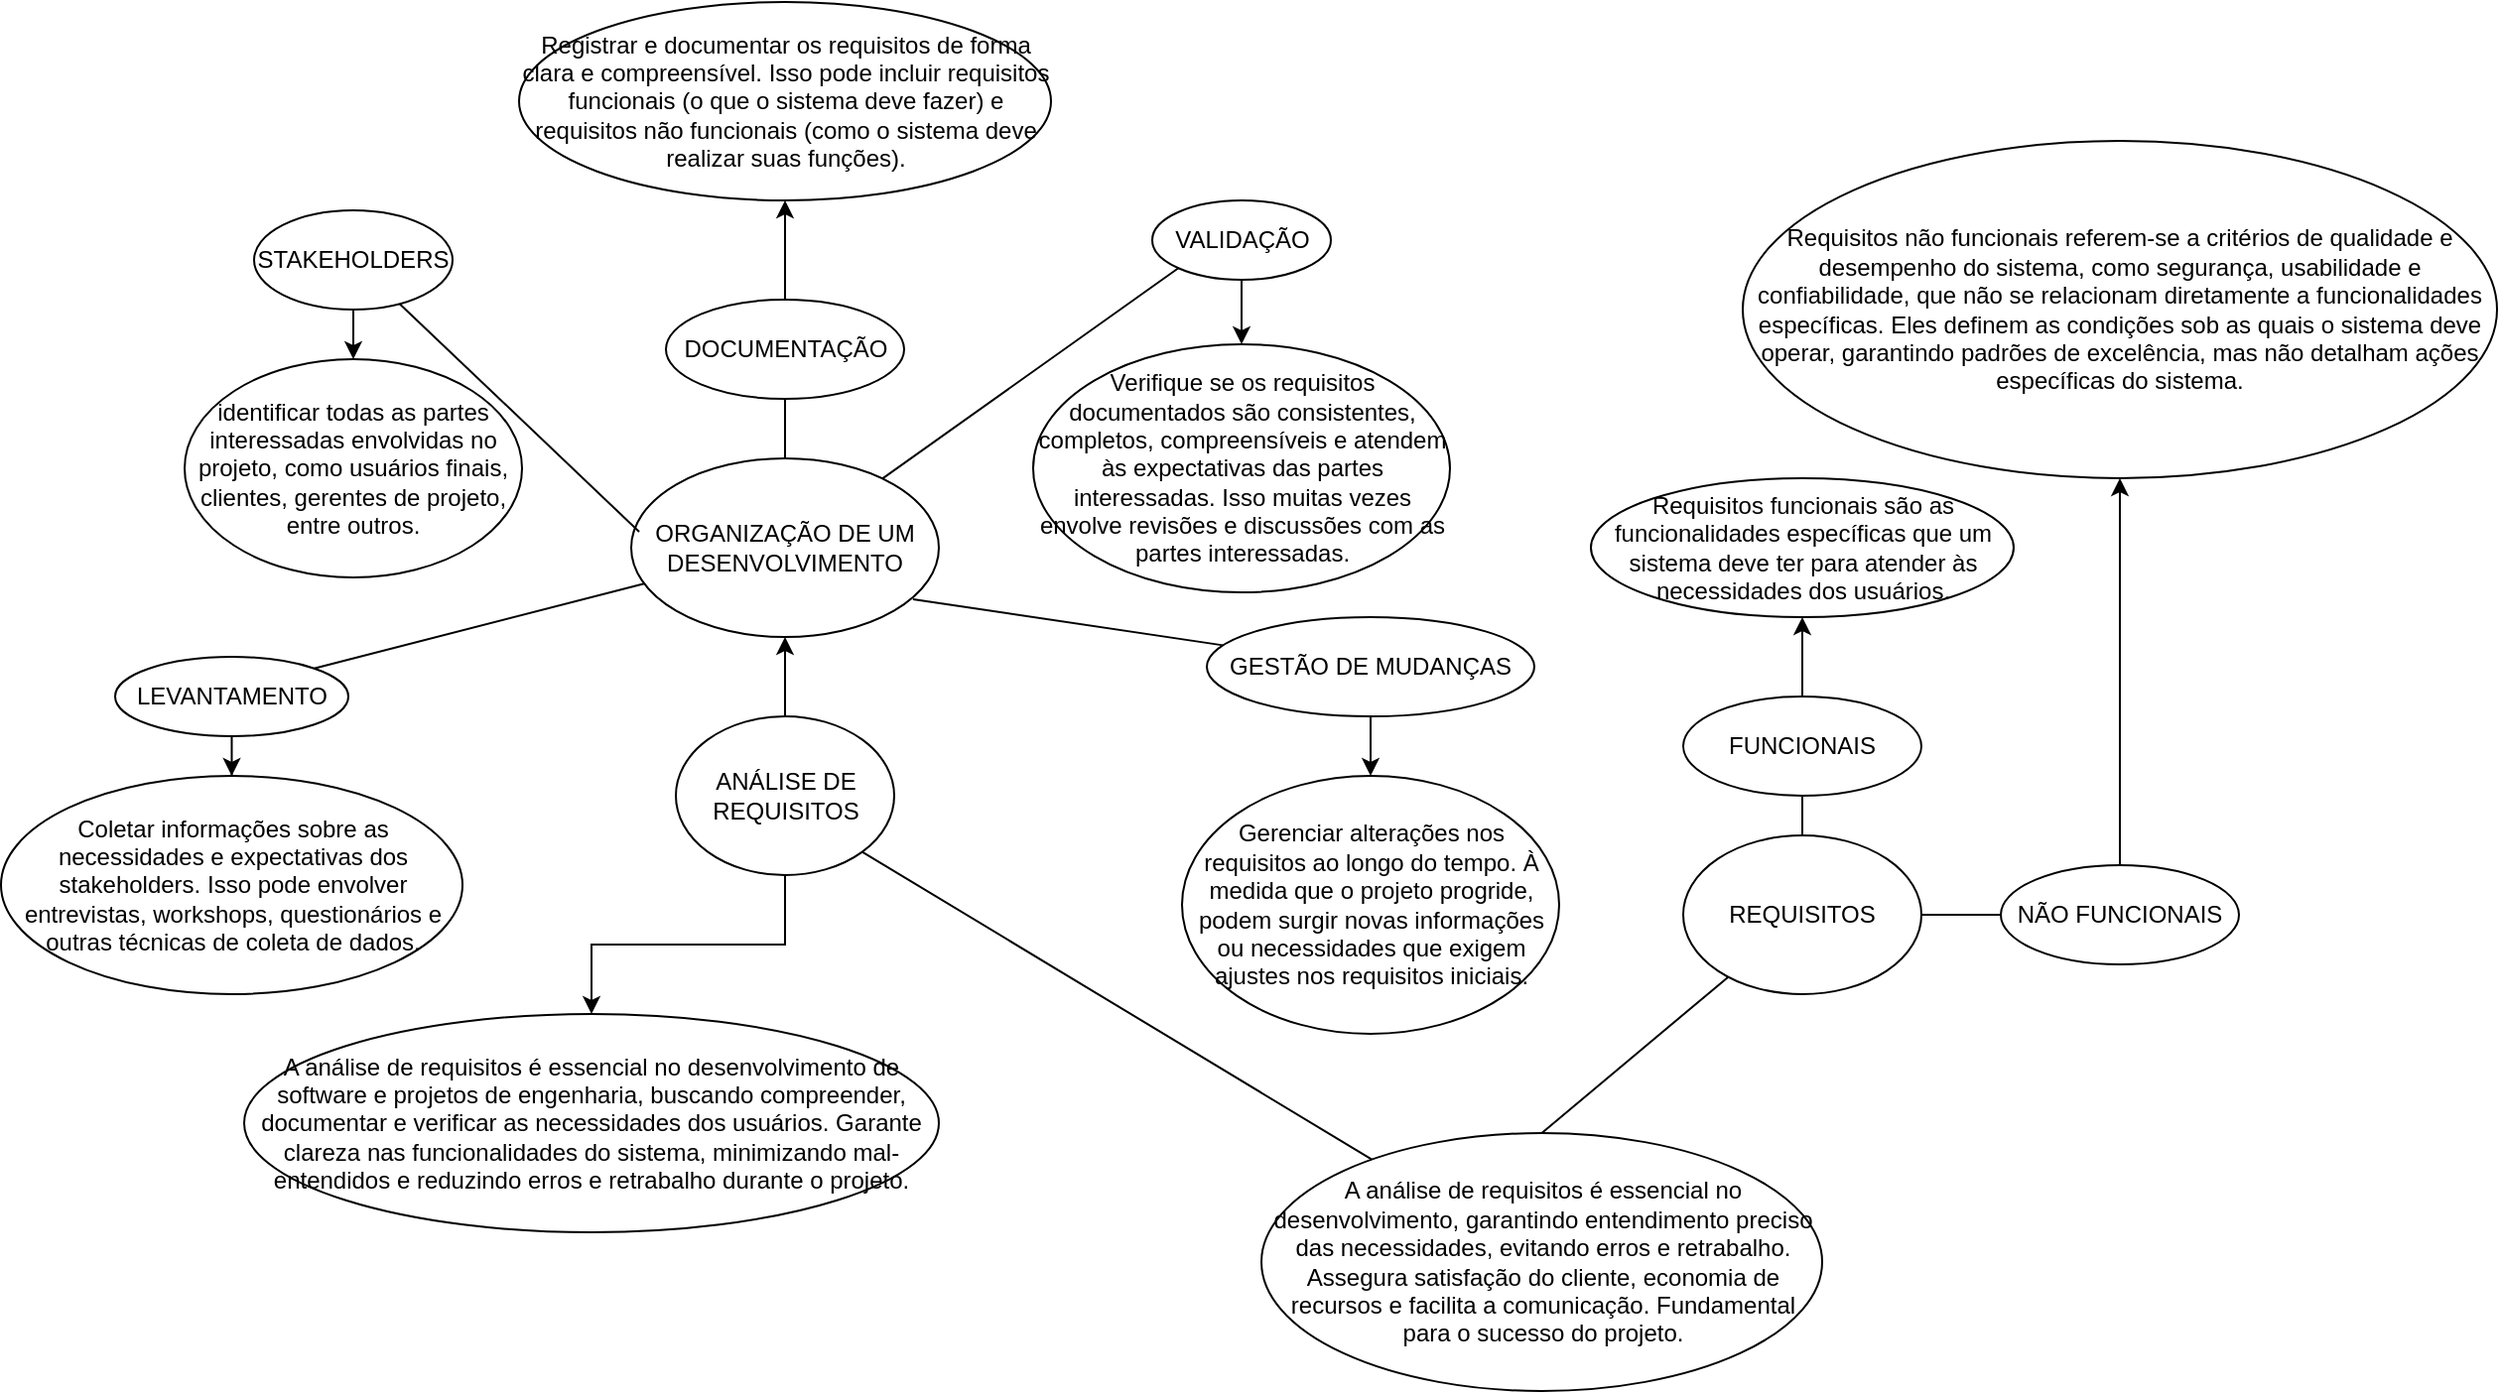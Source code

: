 <mxfile version="22.1.11" type="device">
  <diagram name="Página-1" id="Xh8kTa7m59jnwXStFHdR">
    <mxGraphModel dx="1366" dy="1904" grid="1" gridSize="10" guides="1" tooltips="1" connect="1" arrows="1" fold="1" page="1" pageScale="1" pageWidth="827" pageHeight="1169" math="0" shadow="0">
      <root>
        <mxCell id="0" />
        <mxCell id="1" parent="0" />
        <mxCell id="Wg8CyrWkPPEZr9SP2rn6-4" value="" style="edgeStyle=orthogonalEdgeStyle;rounded=0;orthogonalLoop=1;jettySize=auto;html=1;" edge="1" parent="1" source="Wg8CyrWkPPEZr9SP2rn6-1" target="Wg8CyrWkPPEZr9SP2rn6-3">
          <mxGeometry relative="1" as="geometry" />
        </mxCell>
        <mxCell id="Wg8CyrWkPPEZr9SP2rn6-28" value="" style="edgeStyle=orthogonalEdgeStyle;rounded=0;orthogonalLoop=1;jettySize=auto;html=1;" edge="1" parent="1" source="Wg8CyrWkPPEZr9SP2rn6-1" target="Wg8CyrWkPPEZr9SP2rn6-27">
          <mxGeometry relative="1" as="geometry" />
        </mxCell>
        <mxCell id="Wg8CyrWkPPEZr9SP2rn6-1" value="&lt;font style=&quot;vertical-align: inherit;&quot;&gt;&lt;font style=&quot;vertical-align: inherit;&quot;&gt;&lt;font style=&quot;vertical-align: inherit;&quot;&gt;&lt;font style=&quot;vertical-align: inherit;&quot;&gt;ANÁLISE DE REQUISITOS&lt;/font&gt;&lt;/font&gt;&lt;/font&gt;&lt;/font&gt;" style="ellipse;whiteSpace=wrap;html=1;" vertex="1" parent="1">
          <mxGeometry x="362.5" y="300" width="110" height="80" as="geometry" />
        </mxCell>
        <mxCell id="Wg8CyrWkPPEZr9SP2rn6-3" value="&lt;font style=&quot;vertical-align: inherit;&quot;&gt;&lt;font style=&quot;vertical-align: inherit;&quot;&gt;ORGANIZAÇÃO DE UM DESENVOLVIMENTO&lt;/font&gt;&lt;/font&gt;" style="ellipse;whiteSpace=wrap;html=1;" vertex="1" parent="1">
          <mxGeometry x="340" y="170" width="155" height="90" as="geometry" />
        </mxCell>
        <mxCell id="Wg8CyrWkPPEZr9SP2rn6-9" value="" style="edgeStyle=orthogonalEdgeStyle;rounded=0;orthogonalLoop=1;jettySize=auto;html=1;" edge="1" parent="1" source="Wg8CyrWkPPEZr9SP2rn6-5" target="Wg8CyrWkPPEZr9SP2rn6-8">
          <mxGeometry relative="1" as="geometry" />
        </mxCell>
        <mxCell id="Wg8CyrWkPPEZr9SP2rn6-5" value="&lt;font style=&quot;vertical-align: inherit;&quot;&gt;&lt;font style=&quot;vertical-align: inherit;&quot;&gt;STAKEHOLDERS&lt;/font&gt;&lt;/font&gt;" style="ellipse;whiteSpace=wrap;html=1;" vertex="1" parent="1">
          <mxGeometry x="150" y="45" width="100" height="50" as="geometry" />
        </mxCell>
        <mxCell id="Wg8CyrWkPPEZr9SP2rn6-7" value="" style="endArrow=none;html=1;rounded=0;entryX=0.026;entryY=0.411;entryDx=0;entryDy=0;entryPerimeter=0;" edge="1" parent="1" source="Wg8CyrWkPPEZr9SP2rn6-5" target="Wg8CyrWkPPEZr9SP2rn6-3">
          <mxGeometry width="50" height="50" relative="1" as="geometry">
            <mxPoint x="230" y="230" as="sourcePoint" />
            <mxPoint x="350" y="210" as="targetPoint" />
          </mxGeometry>
        </mxCell>
        <mxCell id="Wg8CyrWkPPEZr9SP2rn6-8" value="&lt;font style=&quot;vertical-align: inherit;&quot;&gt;&lt;font style=&quot;vertical-align: inherit;&quot;&gt;identificar todas as partes interessadas envolvidas no projeto, como usuários finais, clientes, gerentes de projeto, entre outros.&lt;/font&gt;&lt;/font&gt;" style="ellipse;whiteSpace=wrap;html=1;" vertex="1" parent="1">
          <mxGeometry x="115" y="120" width="170" height="110" as="geometry" />
        </mxCell>
        <mxCell id="Wg8CyrWkPPEZr9SP2rn6-13" value="" style="edgeStyle=orthogonalEdgeStyle;rounded=0;orthogonalLoop=1;jettySize=auto;html=1;" edge="1" parent="1" source="Wg8CyrWkPPEZr9SP2rn6-10" target="Wg8CyrWkPPEZr9SP2rn6-12">
          <mxGeometry relative="1" as="geometry" />
        </mxCell>
        <mxCell id="Wg8CyrWkPPEZr9SP2rn6-10" value="&lt;font style=&quot;vertical-align: inherit;&quot;&gt;&lt;font style=&quot;vertical-align: inherit;&quot;&gt;&lt;font style=&quot;vertical-align: inherit;&quot;&gt;&lt;font style=&quot;vertical-align: inherit;&quot;&gt;LEVANTAMENTO&lt;/font&gt;&lt;/font&gt;&lt;/font&gt;&lt;/font&gt;" style="ellipse;whiteSpace=wrap;html=1;" vertex="1" parent="1">
          <mxGeometry x="80" y="270" width="117.5" height="40" as="geometry" />
        </mxCell>
        <mxCell id="Wg8CyrWkPPEZr9SP2rn6-11" value="" style="endArrow=none;html=1;rounded=0;entryX=1;entryY=0;entryDx=0;entryDy=0;" edge="1" parent="1" source="Wg8CyrWkPPEZr9SP2rn6-3" target="Wg8CyrWkPPEZr9SP2rn6-10">
          <mxGeometry width="50" height="50" relative="1" as="geometry">
            <mxPoint x="550" y="350" as="sourcePoint" />
            <mxPoint x="280" y="70" as="targetPoint" />
          </mxGeometry>
        </mxCell>
        <mxCell id="Wg8CyrWkPPEZr9SP2rn6-12" value="&lt;font style=&quot;vertical-align: inherit;&quot;&gt;&lt;font style=&quot;vertical-align: inherit;&quot;&gt;Coletar informações sobre as necessidades e expectativas dos stakeholders. &lt;/font&gt;&lt;font style=&quot;vertical-align: inherit;&quot;&gt;Isso pode envolver entrevistas, workshops, questionários e outras técnicas de coleta de dados.&lt;/font&gt;&lt;/font&gt;" style="ellipse;whiteSpace=wrap;html=1;" vertex="1" parent="1">
          <mxGeometry x="22.5" y="330" width="232.5" height="110" as="geometry" />
        </mxCell>
        <mxCell id="Wg8CyrWkPPEZr9SP2rn6-17" value="" style="edgeStyle=orthogonalEdgeStyle;rounded=0;orthogonalLoop=1;jettySize=auto;html=1;" edge="1" parent="1" source="Wg8CyrWkPPEZr9SP2rn6-14" target="Wg8CyrWkPPEZr9SP2rn6-16">
          <mxGeometry relative="1" as="geometry" />
        </mxCell>
        <mxCell id="Wg8CyrWkPPEZr9SP2rn6-14" value="&lt;font style=&quot;vertical-align: inherit;&quot;&gt;&lt;font style=&quot;vertical-align: inherit;&quot;&gt;DOCUMENTAÇÃO&lt;/font&gt;&lt;/font&gt;" style="ellipse;whiteSpace=wrap;html=1;" vertex="1" parent="1">
          <mxGeometry x="357.5" y="90" width="120" height="50" as="geometry" />
        </mxCell>
        <mxCell id="Wg8CyrWkPPEZr9SP2rn6-15" value="" style="endArrow=none;html=1;rounded=0;entryX=0.5;entryY=1;entryDx=0;entryDy=0;exitX=0.5;exitY=0;exitDx=0;exitDy=0;" edge="1" parent="1" source="Wg8CyrWkPPEZr9SP2rn6-3" target="Wg8CyrWkPPEZr9SP2rn6-14">
          <mxGeometry width="50" height="50" relative="1" as="geometry">
            <mxPoint x="340" y="400" as="sourcePoint" />
            <mxPoint x="390" y="350" as="targetPoint" />
          </mxGeometry>
        </mxCell>
        <mxCell id="Wg8CyrWkPPEZr9SP2rn6-16" value="&lt;font style=&quot;vertical-align: inherit;&quot;&gt;&lt;font style=&quot;vertical-align: inherit;&quot;&gt;Registrar e documentar os requisitos de forma clara e compreensível. &lt;/font&gt;&lt;font style=&quot;vertical-align: inherit;&quot;&gt;Isso pode incluir requisitos funcionais (o que o sistema deve fazer) e requisitos não funcionais (como o sistema deve realizar suas funções).&lt;/font&gt;&lt;/font&gt;" style="ellipse;whiteSpace=wrap;html=1;" vertex="1" parent="1">
          <mxGeometry x="283.5" y="-60" width="268" height="100" as="geometry" />
        </mxCell>
        <mxCell id="Wg8CyrWkPPEZr9SP2rn6-21" value="" style="edgeStyle=orthogonalEdgeStyle;rounded=0;orthogonalLoop=1;jettySize=auto;html=1;" edge="1" parent="1" source="Wg8CyrWkPPEZr9SP2rn6-18" target="Wg8CyrWkPPEZr9SP2rn6-20">
          <mxGeometry relative="1" as="geometry" />
        </mxCell>
        <mxCell id="Wg8CyrWkPPEZr9SP2rn6-18" value="&lt;font style=&quot;vertical-align: inherit;&quot;&gt;&lt;font style=&quot;vertical-align: inherit;&quot;&gt;VALIDAÇÃO&lt;/font&gt;&lt;/font&gt;" style="ellipse;whiteSpace=wrap;html=1;" vertex="1" parent="1">
          <mxGeometry x="602.5" y="40" width="90" height="40" as="geometry" />
        </mxCell>
        <mxCell id="Wg8CyrWkPPEZr9SP2rn6-19" value="" style="endArrow=none;html=1;rounded=0;entryX=0;entryY=1;entryDx=0;entryDy=0;" edge="1" parent="1" source="Wg8CyrWkPPEZr9SP2rn6-3" target="Wg8CyrWkPPEZr9SP2rn6-18">
          <mxGeometry width="50" height="50" relative="1" as="geometry">
            <mxPoint x="420" y="200" as="sourcePoint" />
            <mxPoint x="470" y="150" as="targetPoint" />
          </mxGeometry>
        </mxCell>
        <mxCell id="Wg8CyrWkPPEZr9SP2rn6-20" value="&lt;font style=&quot;vertical-align: inherit;&quot;&gt;&lt;font style=&quot;vertical-align: inherit;&quot;&gt;Verifique se os requisitos documentados são consistentes, completos, compreensíveis e atendem às expectativas das partes interessadas. &lt;/font&gt;&lt;font style=&quot;vertical-align: inherit;&quot;&gt;Isso muitas vezes envolve revisões e discussões com as partes interessadas.&lt;/font&gt;&lt;/font&gt;" style="ellipse;whiteSpace=wrap;html=1;" vertex="1" parent="1">
          <mxGeometry x="542.5" y="112.5" width="210" height="125" as="geometry" />
        </mxCell>
        <mxCell id="Wg8CyrWkPPEZr9SP2rn6-26" value="" style="edgeStyle=orthogonalEdgeStyle;rounded=0;orthogonalLoop=1;jettySize=auto;html=1;" edge="1" parent="1" source="Wg8CyrWkPPEZr9SP2rn6-22" target="Wg8CyrWkPPEZr9SP2rn6-25">
          <mxGeometry relative="1" as="geometry" />
        </mxCell>
        <mxCell id="Wg8CyrWkPPEZr9SP2rn6-22" value="GESTÃO DE MUDANÇAS" style="ellipse;whiteSpace=wrap;html=1;" vertex="1" parent="1">
          <mxGeometry x="630" y="250" width="165" height="50" as="geometry" />
        </mxCell>
        <mxCell id="Wg8CyrWkPPEZr9SP2rn6-24" value="" style="endArrow=none;html=1;rounded=0;exitX=0.916;exitY=0.789;exitDx=0;exitDy=0;exitPerimeter=0;" edge="1" parent="1" source="Wg8CyrWkPPEZr9SP2rn6-3" target="Wg8CyrWkPPEZr9SP2rn6-22">
          <mxGeometry width="50" height="50" relative="1" as="geometry">
            <mxPoint x="650" y="260" as="sourcePoint" />
            <mxPoint x="700" y="210" as="targetPoint" />
          </mxGeometry>
        </mxCell>
        <mxCell id="Wg8CyrWkPPEZr9SP2rn6-25" value="Gerenciar alterações nos requisitos ao longo do tempo. À medida que o projeto progride, podem surgir novas informações ou necessidades que exigem ajustes nos requisitos iniciais." style="ellipse;whiteSpace=wrap;html=1;" vertex="1" parent="1">
          <mxGeometry x="617.5" y="330" width="190" height="130" as="geometry" />
        </mxCell>
        <mxCell id="Wg8CyrWkPPEZr9SP2rn6-27" value="A análise de requisitos é essencial no desenvolvimento de software e projetos de engenharia, buscando compreender, documentar e verificar as necessidades dos usuários. Garante clareza nas funcionalidades do sistema, minimizando mal-entendidos e reduzindo erros e retrabalho durante o projeto." style="ellipse;whiteSpace=wrap;html=1;" vertex="1" parent="1">
          <mxGeometry x="145" y="450" width="350" height="110" as="geometry" />
        </mxCell>
        <mxCell id="Wg8CyrWkPPEZr9SP2rn6-29" value="A análise de requisitos é essencial no desenvolvimento, garantindo entendimento preciso das necessidades, evitando erros e retrabalho. Assegura satisfação do cliente, economia de recursos e facilita a comunicação. Fundamental para o sucesso do projeto." style="ellipse;whiteSpace=wrap;html=1;" vertex="1" parent="1">
          <mxGeometry x="657.5" y="510" width="282.5" height="130" as="geometry" />
        </mxCell>
        <mxCell id="Wg8CyrWkPPEZr9SP2rn6-30" value="" style="endArrow=none;html=1;rounded=0;exitX=1;exitY=1;exitDx=0;exitDy=0;" edge="1" parent="1" source="Wg8CyrWkPPEZr9SP2rn6-1" target="Wg8CyrWkPPEZr9SP2rn6-29">
          <mxGeometry width="50" height="50" relative="1" as="geometry">
            <mxPoint x="440" y="370" as="sourcePoint" />
            <mxPoint x="570" y="280" as="targetPoint" />
          </mxGeometry>
        </mxCell>
        <mxCell id="Wg8CyrWkPPEZr9SP2rn6-31" value="" style="endArrow=none;html=1;rounded=0;exitX=0.5;exitY=0;exitDx=0;exitDy=0;" edge="1" parent="1" source="Wg8CyrWkPPEZr9SP2rn6-29" target="Wg8CyrWkPPEZr9SP2rn6-32">
          <mxGeometry width="50" height="50" relative="1" as="geometry">
            <mxPoint x="840" y="210" as="sourcePoint" />
            <mxPoint x="980" y="260" as="targetPoint" />
          </mxGeometry>
        </mxCell>
        <mxCell id="Wg8CyrWkPPEZr9SP2rn6-32" value="REQUISITOS" style="ellipse;whiteSpace=wrap;html=1;" vertex="1" parent="1">
          <mxGeometry x="870" y="360" width="120" height="80" as="geometry" />
        </mxCell>
        <mxCell id="Wg8CyrWkPPEZr9SP2rn6-39" value="" style="edgeStyle=orthogonalEdgeStyle;rounded=0;orthogonalLoop=1;jettySize=auto;html=1;" edge="1" parent="1" source="Wg8CyrWkPPEZr9SP2rn6-33" target="Wg8CyrWkPPEZr9SP2rn6-36">
          <mxGeometry relative="1" as="geometry" />
        </mxCell>
        <mxCell id="Wg8CyrWkPPEZr9SP2rn6-33" value="FUNCIONAIS" style="ellipse;whiteSpace=wrap;html=1;" vertex="1" parent="1">
          <mxGeometry x="870" y="290" width="120" height="50" as="geometry" />
        </mxCell>
        <mxCell id="Wg8CyrWkPPEZr9SP2rn6-34" value="" style="endArrow=none;html=1;rounded=0;entryX=0.5;entryY=1;entryDx=0;entryDy=0;" edge="1" parent="1" source="Wg8CyrWkPPEZr9SP2rn6-32" target="Wg8CyrWkPPEZr9SP2rn6-33">
          <mxGeometry width="50" height="50" relative="1" as="geometry">
            <mxPoint x="840" y="210" as="sourcePoint" />
            <mxPoint x="890" y="160" as="targetPoint" />
          </mxGeometry>
        </mxCell>
        <mxCell id="Wg8CyrWkPPEZr9SP2rn6-36" value="Requisitos funcionais são as funcionalidades específicas que um sistema deve ter para atender às necessidades dos usuários." style="ellipse;whiteSpace=wrap;html=1;" vertex="1" parent="1">
          <mxGeometry x="823.5" y="180" width="213" height="70" as="geometry" />
        </mxCell>
        <mxCell id="Wg8CyrWkPPEZr9SP2rn6-41" value="" style="edgeStyle=orthogonalEdgeStyle;rounded=0;orthogonalLoop=1;jettySize=auto;html=1;" edge="1" parent="1" source="Wg8CyrWkPPEZr9SP2rn6-37" target="Wg8CyrWkPPEZr9SP2rn6-40">
          <mxGeometry relative="1" as="geometry" />
        </mxCell>
        <mxCell id="Wg8CyrWkPPEZr9SP2rn6-37" value="NÃO FUNCIONAIS" style="ellipse;whiteSpace=wrap;html=1;" vertex="1" parent="1">
          <mxGeometry x="1030" y="375" width="120" height="50" as="geometry" />
        </mxCell>
        <mxCell id="Wg8CyrWkPPEZr9SP2rn6-38" value="" style="endArrow=none;html=1;rounded=0;entryX=0;entryY=0.5;entryDx=0;entryDy=0;exitX=1;exitY=0.5;exitDx=0;exitDy=0;" edge="1" parent="1" source="Wg8CyrWkPPEZr9SP2rn6-32" target="Wg8CyrWkPPEZr9SP2rn6-37">
          <mxGeometry width="50" height="50" relative="1" as="geometry">
            <mxPoint x="840" y="210" as="sourcePoint" />
            <mxPoint x="890" y="160" as="targetPoint" />
          </mxGeometry>
        </mxCell>
        <mxCell id="Wg8CyrWkPPEZr9SP2rn6-40" value="Requisitos não funcionais referem-se a critérios de qualidade e desempenho do sistema, como segurança, usabilidade e confiabilidade, que não se relacionam diretamente a funcionalidades específicas. Eles definem as condições sob as quais o sistema deve operar, garantindo padrões de excelência, mas não detalham ações específicas do sistema." style="ellipse;whiteSpace=wrap;html=1;" vertex="1" parent="1">
          <mxGeometry x="900" y="10" width="380" height="170" as="geometry" />
        </mxCell>
      </root>
    </mxGraphModel>
  </diagram>
</mxfile>
